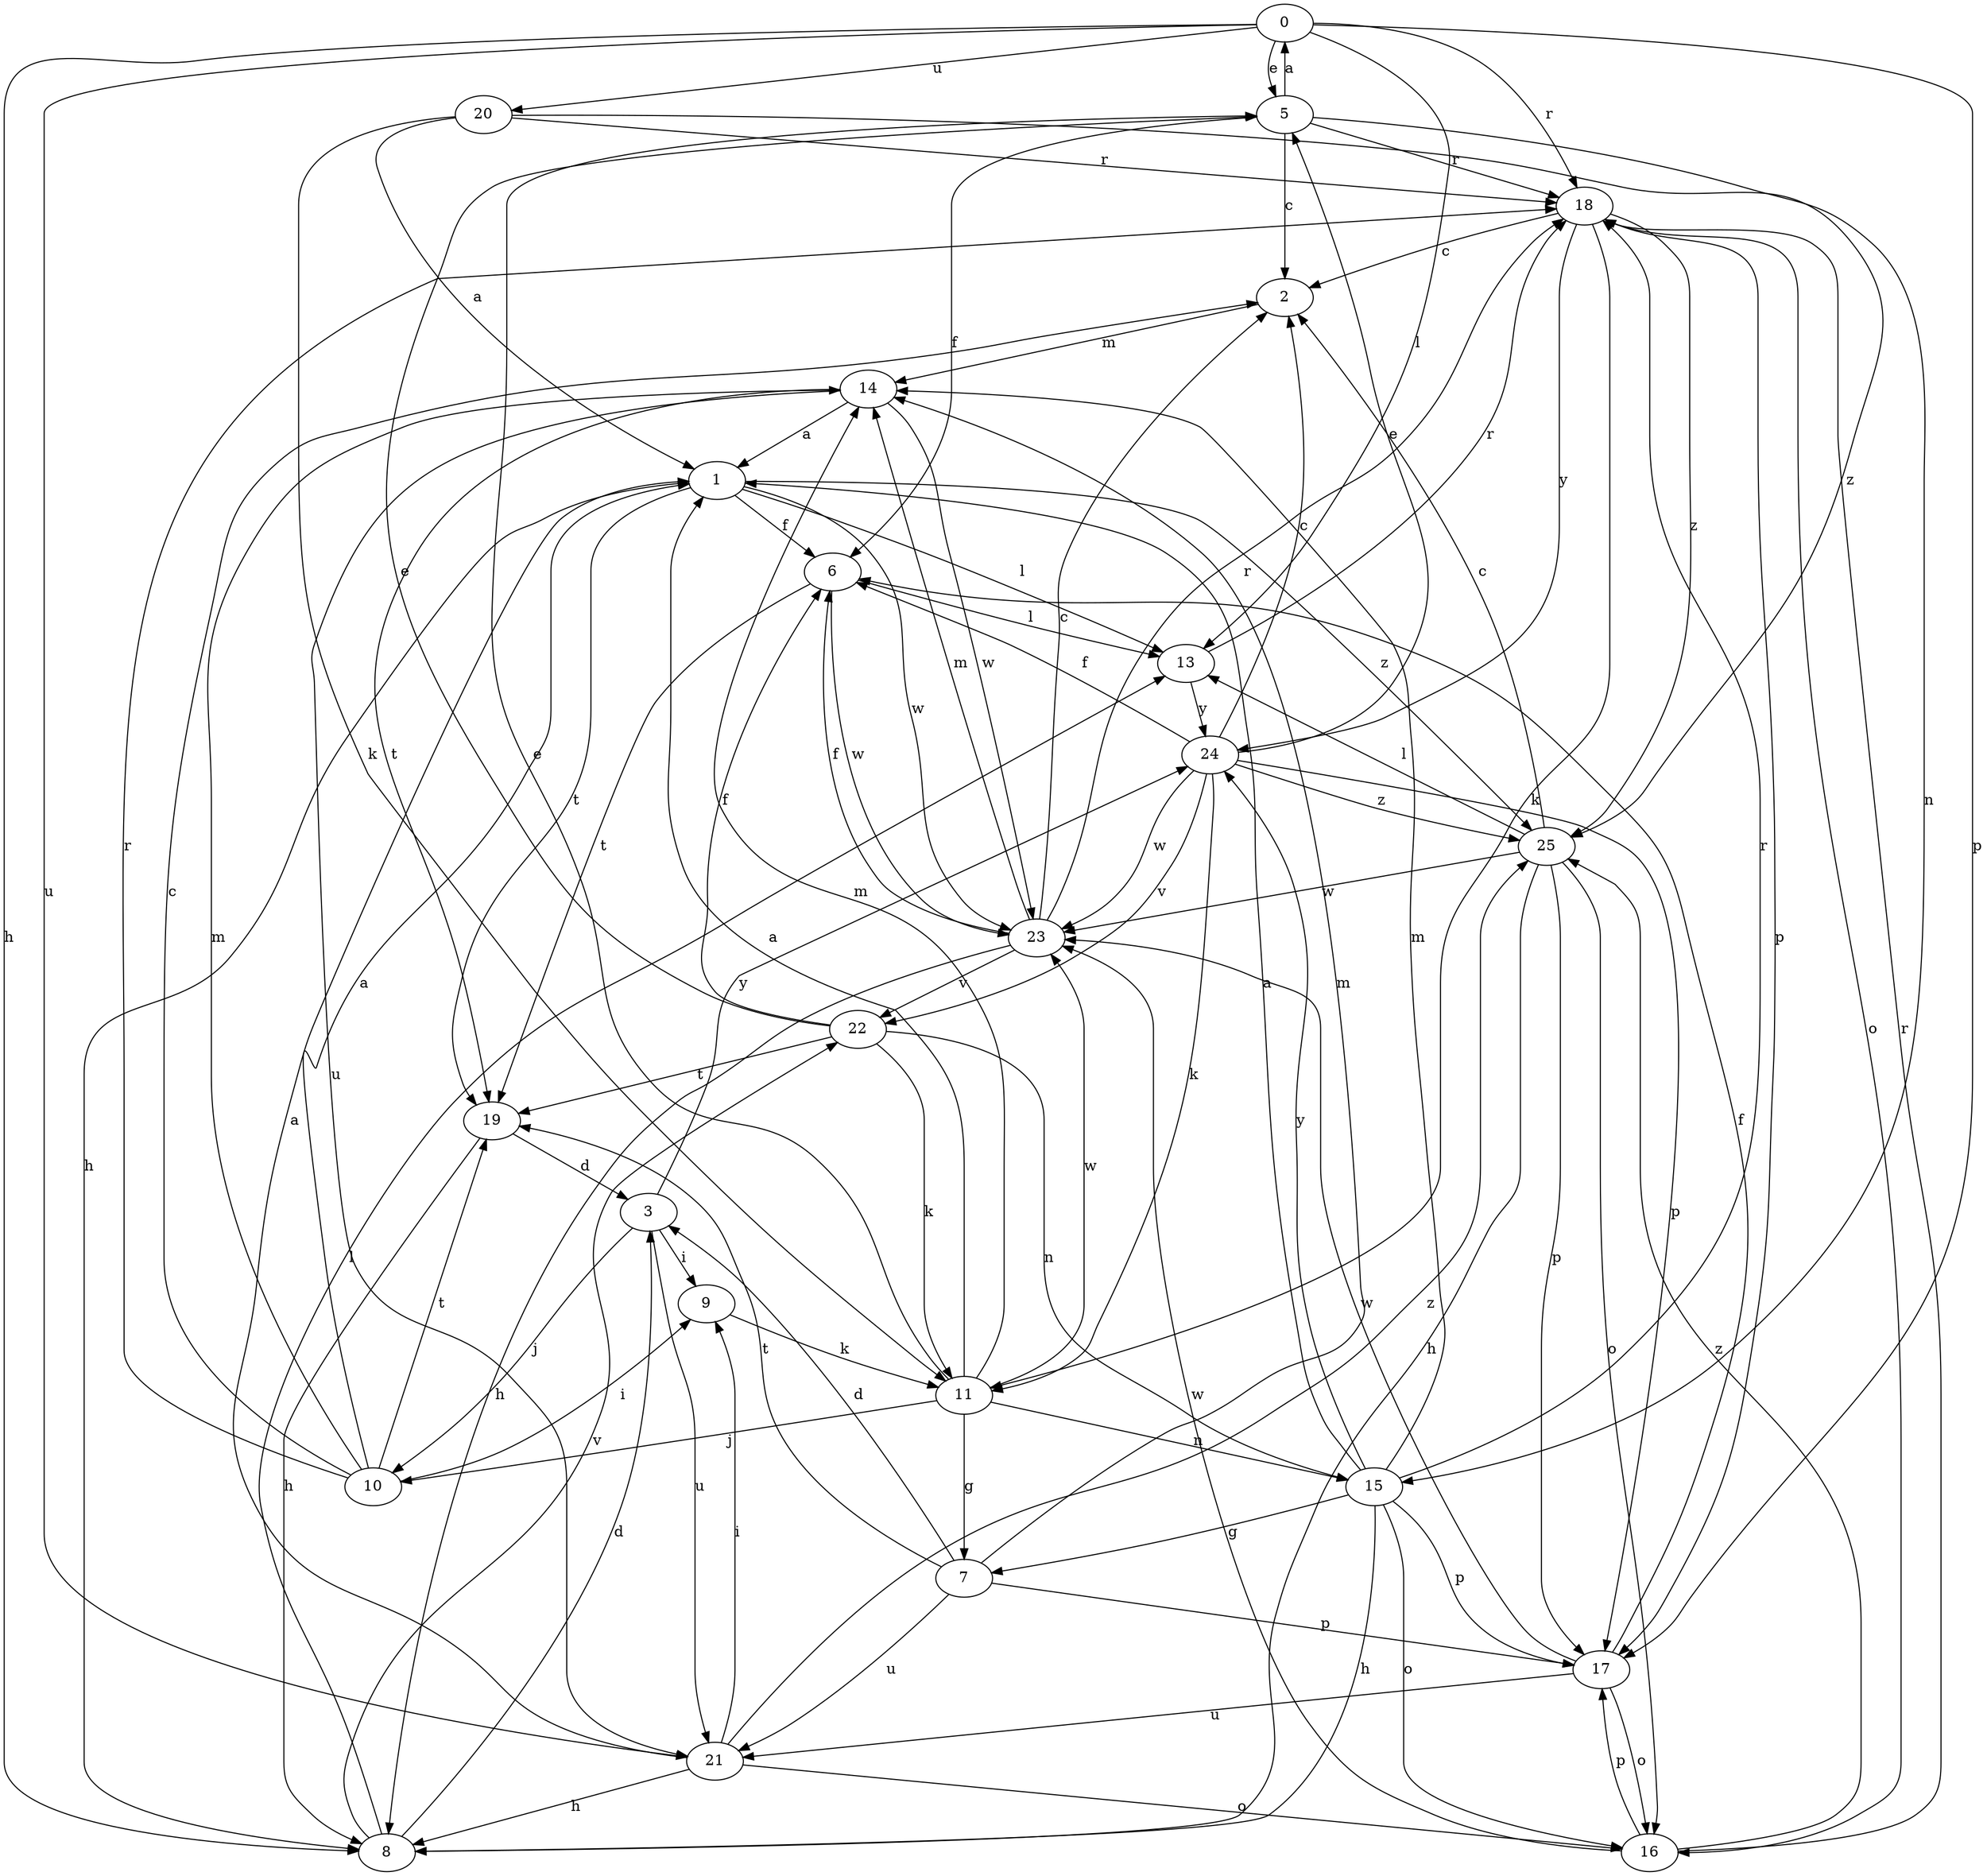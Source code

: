 strict digraph  {
0;
1;
2;
3;
5;
6;
7;
8;
9;
10;
11;
13;
14;
15;
16;
17;
18;
19;
20;
21;
22;
23;
24;
25;
0 -> 5  [label=e];
0 -> 8  [label=h];
0 -> 13  [label=l];
0 -> 17  [label=p];
0 -> 18  [label=r];
0 -> 20  [label=u];
0 -> 21  [label=u];
1 -> 6  [label=f];
1 -> 8  [label=h];
1 -> 13  [label=l];
1 -> 19  [label=t];
1 -> 23  [label=w];
1 -> 25  [label=z];
2 -> 14  [label=m];
3 -> 9  [label=i];
3 -> 10  [label=j];
3 -> 21  [label=u];
3 -> 24  [label=y];
5 -> 0  [label=a];
5 -> 2  [label=c];
5 -> 6  [label=f];
5 -> 15  [label=n];
5 -> 18  [label=r];
6 -> 13  [label=l];
6 -> 19  [label=t];
6 -> 23  [label=w];
7 -> 3  [label=d];
7 -> 14  [label=m];
7 -> 17  [label=p];
7 -> 19  [label=t];
7 -> 21  [label=u];
8 -> 3  [label=d];
8 -> 13  [label=l];
8 -> 22  [label=v];
9 -> 11  [label=k];
10 -> 1  [label=a];
10 -> 2  [label=c];
10 -> 9  [label=i];
10 -> 14  [label=m];
10 -> 18  [label=r];
10 -> 19  [label=t];
11 -> 1  [label=a];
11 -> 5  [label=e];
11 -> 7  [label=g];
11 -> 10  [label=j];
11 -> 14  [label=m];
11 -> 15  [label=n];
11 -> 23  [label=w];
13 -> 18  [label=r];
13 -> 24  [label=y];
14 -> 1  [label=a];
14 -> 19  [label=t];
14 -> 21  [label=u];
14 -> 23  [label=w];
15 -> 1  [label=a];
15 -> 7  [label=g];
15 -> 8  [label=h];
15 -> 14  [label=m];
15 -> 16  [label=o];
15 -> 17  [label=p];
15 -> 18  [label=r];
15 -> 24  [label=y];
16 -> 17  [label=p];
16 -> 18  [label=r];
16 -> 23  [label=w];
16 -> 25  [label=z];
17 -> 6  [label=f];
17 -> 16  [label=o];
17 -> 21  [label=u];
17 -> 23  [label=w];
18 -> 2  [label=c];
18 -> 11  [label=k];
18 -> 16  [label=o];
18 -> 17  [label=p];
18 -> 24  [label=y];
18 -> 25  [label=z];
19 -> 3  [label=d];
19 -> 8  [label=h];
20 -> 1  [label=a];
20 -> 11  [label=k];
20 -> 18  [label=r];
20 -> 25  [label=z];
21 -> 1  [label=a];
21 -> 8  [label=h];
21 -> 9  [label=i];
21 -> 16  [label=o];
21 -> 25  [label=z];
22 -> 5  [label=e];
22 -> 6  [label=f];
22 -> 11  [label=k];
22 -> 15  [label=n];
22 -> 19  [label=t];
23 -> 2  [label=c];
23 -> 6  [label=f];
23 -> 8  [label=h];
23 -> 14  [label=m];
23 -> 18  [label=r];
23 -> 22  [label=v];
24 -> 2  [label=c];
24 -> 5  [label=e];
24 -> 6  [label=f];
24 -> 11  [label=k];
24 -> 17  [label=p];
24 -> 22  [label=v];
24 -> 23  [label=w];
24 -> 25  [label=z];
25 -> 2  [label=c];
25 -> 8  [label=h];
25 -> 13  [label=l];
25 -> 16  [label=o];
25 -> 17  [label=p];
25 -> 23  [label=w];
}
